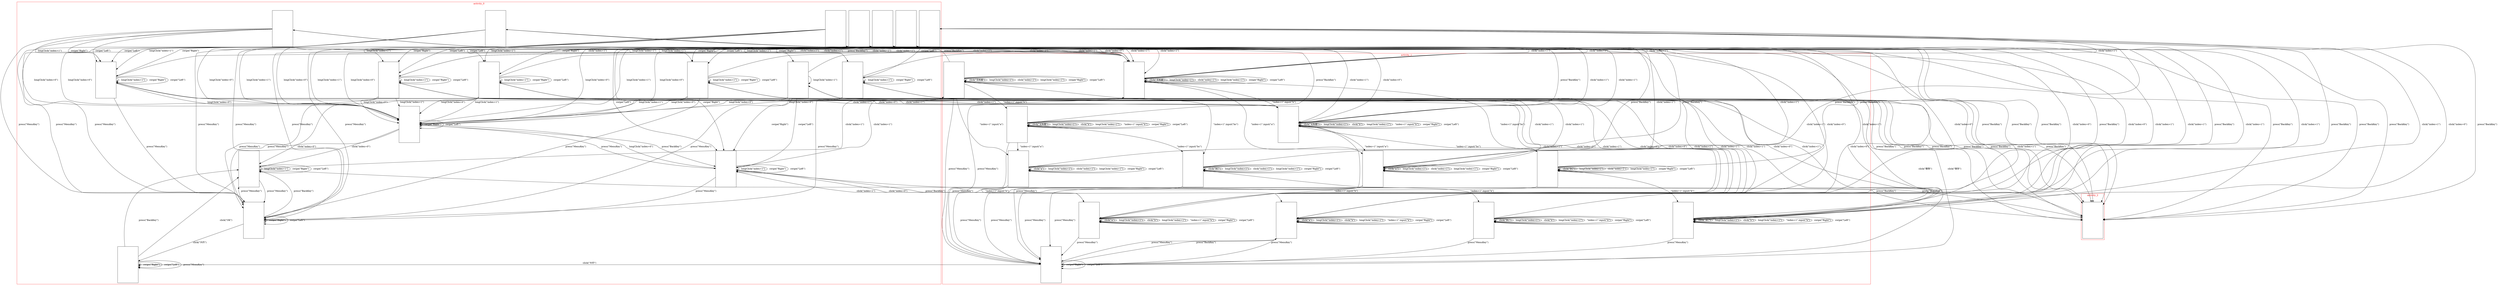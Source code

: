 digraph g {
graph [color=red];
imagepath = "C:\Users\Roger\Desktop\workspace\AndroidCrawler\gui_pages\20150606_231036";
subgraph cluster_0{
fontcolor = red;
label = "   activity_0   ";
state_0 [label="",shape=box,fixedsize=true,width=1.8,height=3.2,image="0.png",URL="0.png"];
state_6 [label="",shape=box,fixedsize=true,width=1.8,height=3.2,image="6.png",URL="6.png"];
state_7 [label="",shape=box,fixedsize=true,width=1.8,height=3.2,image="7.png",URL="7.png"];
state_32 [label="",shape=box,fixedsize=true,width=1.8,height=3.2,image="32.png",URL="32.png"];
state_83 [label="",shape=box,fixedsize=true,width=1.8,height=3.2,image="83.png",URL="83.png"];
state_87 [label="",shape=box,fixedsize=true,width=1.8,height=3.2,image="87.png",URL="87.png"];
state_92 [label="",shape=box,fixedsize=true,width=1.8,height=3.2,image="92.png",URL="92.png"];
state_54 [label="",shape=box,fixedsize=true,width=1.8,height=3.2,image="54.png",URL="54.png"];
state_116 [label="",shape=box,fixedsize=true,width=1.8,height=3.2,image="116.png",URL="116.png"];
state_72 [label="",shape=box,fixedsize=true,width=1.8,height=3.2,image="72.png",URL="72.png"];
state_134 [label="",shape=box,fixedsize=true,width=1.8,height=3.2,image="134.png",URL="134.png"];
state_80 [label="",shape=box,fixedsize=true,width=1.8,height=3.2,image="80.png",URL="80.png"];
state_179 [label="",shape=box,fixedsize=true,width=1.8,height=3.2,image="179.png",URL="179.png"];
state_220 [label="",shape=box,fixedsize=true,width=1.8,height=3.2,image="220.png",URL="220.png"];
state_194 [label="",shape=box,fixedsize=true,width=1.8,height=3.2,image="194.png",URL="194.png"];
state_244 [label="",shape=box,fixedsize=true,width=1.8,height=3.2,image="244.png",URL="244.png"];
state_208 [label="",shape=box,fixedsize=true,width=1.8,height=3.2,image="208.png",URL="208.png"];
state_268 [label="",shape=box,fixedsize=true,width=1.8,height=3.2,image="268.png",URL="268.png"];
}
subgraph cluster_1{
fontcolor = red;
label = "   activity_1   ";
state_2 [label="",shape=box,fixedsize=true,width=1.8,height=3.2,image="2.png",URL="2.png"];
state_19 [label="",shape=box,fixedsize=true,width=1.8,height=3.2,image="19.png",URL="19.png"];
state_24 [label="",shape=box,fixedsize=true,width=1.8,height=3.2,image="24.png",URL="24.png"];
state_33 [label="",shape=box,fixedsize=true,width=1.8,height=3.2,image="33.png",URL="33.png"];
state_41 [label="",shape=box,fixedsize=true,width=1.8,height=3.2,image="41.png",URL="41.png"];
state_46 [label="",shape=box,fixedsize=true,width=1.8,height=3.2,image="46.png",URL="46.png"];
state_62 [label="",shape=box,fixedsize=true,width=1.8,height=3.2,image="62.png",URL="62.png"];
state_93 [label="",shape=box,fixedsize=true,width=1.8,height=3.2,image="93.png",URL="93.png"];
state_97 [label="",shape=box,fixedsize=true,width=1.8,height=3.2,image="97.png",URL="97.png"];
state_171 [label="",shape=box,fixedsize=true,width=1.8,height=3.2,image="171.png",URL="171.png"];
state_181 [label="",shape=box,fixedsize=true,width=1.8,height=3.2,image="181.png",URL="181.png"];
state_186 [label="",shape=box,fixedsize=true,width=1.8,height=3.2,image="186.png",URL="186.png"];
state_198 [label="",shape=box,fixedsize=true,width=1.8,height=3.2,image="198.png",URL="198.png"];
}
subgraph cluster_2{
fontcolor = red;
label = "   activity_2   ";
state_final [label="",shape=box,fixedsize=true,width=1.8,height=3.2,image="-2.png",URL="-2.png"];
}
state_0 -> state_0 [label = "   longClick(\"index=1\")   "];
state_0 -> state_0 [label = "   swipe(\"Right\")   "];
state_0 -> state_0 [label = "   swipe(\"Left\")   "];
state_0 -> state_6 [label = "   press(\"MenuKey\")   "];
state_0 -> state_2 [label = "   click(\"index=1\")   "];
state_0 -> state_final [label = "   press(\"BackKey\")   "];
state_6 -> state_7 [label = "   click(\"大约\")   "];
state_6 -> state_6 [label = "   swipe(\"Right\")   "];
state_6 -> state_6 [label = "   swipe(\"Left\")   "];
state_6 -> state_0 [label = "   press(\"BackKey\")   "];
state_6 -> state_0 [label = "   press(\"MenuKey\")   "];
state_7 -> state_0 [label = "   click(\"OK\")   "];
state_7 -> state_7 [label = "   swipe(\"Right\")   "];
state_7 -> state_7 [label = "   swipe(\"Left\")   "];
state_7 -> state_0 [label = "   press(\"BackKey\")   "];
state_7 -> state_7 [label = "   press(\"MenuKey\")   "];
state_2 -> state_2 [label = "   click(\"无标题\")   "];
state_2 -> state_2 [label = "   longClick(\"index=1\")   "];
state_2 -> state_19 [label = "   \"index=1\".input(\"a\")   "];
state_2 -> state_41 [label = "   \"index=1\".input(\"bc\")   "];
state_2 -> state_2 [label = "   click(\"index=1\")   "];
state_2 -> state_2 [label = "   longClick(\"index=1\")   "];
state_2 -> state_62 [label = "   \"index=1\".input(\"b\")   "];
state_2 -> state_2 [label = "   swipe(\"Right\")   "];
state_2 -> state_2 [label = "   swipe(\"Left\")   "];
state_2 -> state_33 [label = "   press(\"MenuKey\")   "];
state_2 -> state_80 [label = "   press(\"BackKey\")   "];
state_19 -> state_19 [label = "   click(\"a\")   "];
state_19 -> state_19 [label = "   longClick(\"index=1\")   "];
state_19 -> state_19 [label = "   click(\"index=1\")   "];
state_19 -> state_19 [label = "   longClick(\"index=1\")   "];
state_19 -> state_24 [label = "   \"index=1\".input(\"b\")   "];
state_19 -> state_19 [label = "   swipe(\"Right\")   "];
state_19 -> state_19 [label = "   swipe(\"Left\")   "];
state_19 -> state_33 [label = "   press(\"MenuKey\")   "];
state_19 -> state_32 [label = "   press(\"BackKey\")   "];
state_24 -> state_24 [label = "   click(\"a\")   "];
state_24 -> state_24 [label = "   longClick(\"index=1\")   "];
state_24 -> state_24 [label = "   click(\"b\")   "];
state_24 -> state_24 [label = "   longClick(\"index=1\")   "];
state_24 -> state_24 [label = "   \"index=1\".input(\"b\")   "];
state_24 -> state_24 [label = "   swipe(\"Right\")   "];
state_24 -> state_24 [label = "   swipe(\"Left\")   "];
state_24 -> state_33 [label = "   press(\"MenuKey\")   "];
state_24 -> state_32 [label = "   press(\"BackKey\")   "];
state_33 -> state_7 [label = "   click(\"大约\")   "];
state_33 -> state_33 [label = "   swipe(\"Right\")   "];
state_33 -> state_33 [label = "   swipe(\"Left\")   "];
state_33 -> state_24 [label = "   press(\"BackKey\")   "];
state_33 -> state_24 [label = "   press(\"MenuKey\")   "];
state_33 -> state_83 [label = "   click(\"保存\")   "];
state_33 -> state_83 [label = "   click(\"删除\")   "];
state_41 -> state_41 [label = "   click(\"BC\")   "];
state_41 -> state_41 [label = "   longClick(\"index=1\")   "];
state_41 -> state_41 [label = "   click(\"index=1\")   "];
state_41 -> state_41 [label = "   longClick(\"index=1\")   "];
state_41 -> state_46 [label = "   \"index=1\".input(\"b\")   "];
state_41 -> state_41 [label = "   swipe(\"Right\")   "];
state_41 -> state_41 [label = "   swipe(\"Left\")   "];
state_41 -> state_33 [label = "   press(\"MenuKey\")   "];
state_41 -> state_54 [label = "   press(\"BackKey\")   "];
state_46 -> state_46 [label = "   click(\"BC\")   "];
state_46 -> state_46 [label = "   longClick(\"index=1\")   "];
state_46 -> state_46 [label = "   click(\"b\")   "];
state_46 -> state_46 [label = "   longClick(\"index=1\")   "];
state_46 -> state_46 [label = "   \"index=1\".input(\"b\")   "];
state_46 -> state_46 [label = "   swipe(\"Right\")   "];
state_46 -> state_46 [label = "   swipe(\"Left\")   "];
state_46 -> state_33 [label = "   press(\"MenuKey\")   "];
state_46 -> state_54 [label = "   press(\"BackKey\")   "];
state_62 -> state_62 [label = "   click(\"无标题\")   "];
state_62 -> state_62 [label = "   longClick(\"index=1\")   "];
state_62 -> state_19 [label = "   \"index=1\".input(\"a\")   "];
state_62 -> state_41 [label = "   \"index=1\".input(\"bc\")   "];
state_62 -> state_62 [label = "   click(\"b\")   "];
state_62 -> state_62 [label = "   longClick(\"index=1\")   "];
state_62 -> state_62 [label = "   \"index=1\".input(\"b\")   "];
state_62 -> state_62 [label = "   swipe(\"Right\")   "];
state_62 -> state_62 [label = "   swipe(\"Left\")   "];
state_62 -> state_33 [label = "   press(\"MenuKey\")   "];
state_62 -> state_72 [label = "   press(\"BackKey\")   "];
state_32 -> state_24 [label = "   click(\"index=1\")   "];
state_32 -> state_83 [label = "   longClick(\"index=1\")   "];
state_32 -> state_87 [label = "   longClick(\"index=0\")   "];
state_32 -> state_92 [label = "   swipe(\"Right\")   "];
state_32 -> state_92 [label = "   swipe(\"Left\")   "];
state_32 -> state_final [label = "   press(\"BackKey\")   "];
state_32 -> state_6 [label = "   press(\"MenuKey\")   "];
state_32 -> state_93 [label = "   click(\"index=0\")   "];
state_32 -> state_97 [label = "   click(\"index=1\")   "];
state_83 -> state_24 [label = "   click(\"index=1\")   "];
state_83 -> state_83 [label = "   longClick(\"index=1\")   "];
state_83 -> state_24 [label = "   click(\"index=0\")   "];
state_83 -> state_87 [label = "   longClick(\"index=0\")   "];
state_83 -> state_92 [label = "   swipe(\"Right\")   "];
state_83 -> state_92 [label = "   swipe(\"Left\")   "];
state_83 -> state_final [label = "   press(\"BackKey\")   "];
state_83 -> state_6 [label = "   press(\"MenuKey\")   "];
state_83 -> state_97 [label = "   click(\"index=1\")   "];
state_87 -> state_0 [label = "   click(\"index=0\")   "];
state_87 -> state_0 [label = "   click(\"index=0\")   "];
state_87 -> state_87 [label = "   swipe(\"Right\")   "];
state_87 -> state_87 [label = "   swipe(\"Left\")   "];
state_87 -> state_92 [label = "   press(\"BackKey\")   "];
state_87 -> state_92 [label = "   press(\"MenuKey\")   "];
state_92 -> state_92 [label = "   longClick(\"index=1\")   "];
state_92 -> state_87 [label = "   longClick(\"index=0\")   "];
state_92 -> state_92 [label = "   swipe(\"Right\")   "];
state_92 -> state_92 [label = "   swipe(\"Left\")   "];
state_92 -> state_final [label = "   press(\"BackKey\")   "];
state_92 -> state_6 [label = "   press(\"MenuKey\")   "];
state_92 -> state_93 [label = "   click(\"index=1\")   "];
state_92 -> state_93 [label = "   click(\"index=0\")   "];
state_92 -> state_97 [label = "   click(\"index=1\")   "];
state_54 -> state_116 [label = "   longClick(\"index=1\")   "];
state_54 -> state_87 [label = "   longClick(\"index=0\")   "];
state_54 -> state_116 [label = "   swipe(\"Right\")   "];
state_54 -> state_116 [label = "   swipe(\"Left\")   "];
state_54 -> state_final [label = "   press(\"BackKey\")   "];
state_54 -> state_6 [label = "   press(\"MenuKey\")   "];
state_54 -> state_186 [label = "   click(\"index=1\")   "];
state_54 -> state_186 [label = "   click(\"index=0\")   "];
state_54 -> state_97 [label = "   click(\"index=1\")   "];
state_116 -> state_116 [label = "   longClick(\"index=1\")   "];
state_116 -> state_87 [label = "   longClick(\"index=0\")   "];
state_116 -> state_116 [label = "   swipe(\"Right\")   "];
state_116 -> state_116 [label = "   swipe(\"Left\")   "];
state_116 -> state_final [label = "   press(\"BackKey\")   "];
state_116 -> state_6 [label = "   press(\"MenuKey\")   "];
state_116 -> state_186 [label = "   click(\"index=1\")   "];
state_116 -> state_186 [label = "   click(\"index=0\")   "];
state_116 -> state_97 [label = "   click(\"index=1\")   "];
state_72 -> state_134 [label = "   longClick(\"index=1\")   "];
state_72 -> state_87 [label = "   longClick(\"index=0\")   "];
state_72 -> state_134 [label = "   swipe(\"Right\")   "];
state_72 -> state_134 [label = "   swipe(\"Left\")   "];
state_72 -> state_final [label = "   press(\"BackKey\")   "];
state_72 -> state_6 [label = "   press(\"MenuKey\")   "];
state_72 -> state_198 [label = "   click(\"index=1\")   "];
state_72 -> state_198 [label = "   click(\"index=0\")   "];
state_72 -> state_97 [label = "   click(\"index=1\")   "];
state_134 -> state_134 [label = "   longClick(\"index=1\")   "];
state_134 -> state_87 [label = "   longClick(\"index=0\")   "];
state_134 -> state_134 [label = "   swipe(\"Right\")   "];
state_134 -> state_134 [label = "   swipe(\"Left\")   "];
state_134 -> state_final [label = "   press(\"BackKey\")   "];
state_134 -> state_6 [label = "   press(\"MenuKey\")   "];
state_134 -> state_198 [label = "   click(\"index=1\")   "];
state_134 -> state_198 [label = "   click(\"index=0\")   "];
state_134 -> state_97 [label = "   click(\"index=1\")   "];
state_80 -> state_134 [label = "   longClick(\"index=1\")   "];
state_80 -> state_87 [label = "   longClick(\"index=0\")   "];
state_80 -> state_134 [label = "   swipe(\"Right\")   "];
state_80 -> state_134 [label = "   swipe(\"Left\")   "];
state_80 -> state_final [label = "   press(\"BackKey\")   "];
state_80 -> state_6 [label = "   press(\"MenuKey\")   "];
state_80 -> state_97 [label = "   click(\"index=1\")   "];
state_80 -> state_97 [label = "   click(\"index=0\")   "];
state_80 -> state_97 [label = "   click(\"index=1\")   "];
state_93 -> state_93 [label = "   click(\"a\")   "];
state_93 -> state_93 [label = "   longClick(\"index=1\")   "];
state_93 -> state_93 [label = "   click(\"b\")   "];
state_93 -> state_93 [label = "   longClick(\"index=1\")   "];
state_93 -> state_93 [label = "   \"index=1\".input(\"b\")   "];
state_93 -> state_93 [label = "   swipe(\"Right\")   "];
state_93 -> state_93 [label = "   swipe(\"Left\")   "];
state_93 -> state_92 [label = "   press(\"BackKey\")   "];
state_93 -> state_33 [label = "   press(\"MenuKey\")   "];
state_97 -> state_97 [label = "   click(\"无标题\")   "];
state_97 -> state_97 [label = "   longClick(\"index=1\")   "];
state_97 -> state_171 [label = "   \"index=1\".input(\"a\")   "];
state_97 -> state_181 [label = "   \"index=1\".input(\"bc\")   "];
state_97 -> state_97 [label = "   click(\"index=1\")   "];
state_97 -> state_97 [label = "   longClick(\"index=1\")   "];
state_97 -> state_198 [label = "   \"index=1\".input(\"b\")   "];
state_97 -> state_97 [label = "   swipe(\"Right\")   "];
state_97 -> state_97 [label = "   swipe(\"Left\")   "];
state_97 -> state_33 [label = "   press(\"MenuKey\")   "];
state_97 -> state_268 [label = "   press(\"BackKey\")   "];
state_171 -> state_171 [label = "   click(\"a\")   "];
state_171 -> state_171 [label = "   longClick(\"index=1\")   "];
state_171 -> state_171 [label = "   click(\"index=1\")   "];
state_171 -> state_171 [label = "   longClick(\"index=1\")   "];
state_171 -> state_93 [label = "   \"index=1\".input(\"b\")   "];
state_171 -> state_171 [label = "   swipe(\"Right\")   "];
state_171 -> state_171 [label = "   swipe(\"Left\")   "];
state_171 -> state_33 [label = "   press(\"MenuKey\")   "];
state_171 -> state_179 [label = "   press(\"BackKey\")   "];
state_181 -> state_181 [label = "   click(\"BC\")   "];
state_181 -> state_181 [label = "   longClick(\"index=1\")   "];
state_181 -> state_181 [label = "   click(\"index=1\")   "];
state_181 -> state_181 [label = "   longClick(\"index=1\")   "];
state_181 -> state_186 [label = "   \"index=1\".input(\"b\")   "];
state_181 -> state_181 [label = "   swipe(\"Right\")   "];
state_181 -> state_181 [label = "   swipe(\"Left\")   "];
state_181 -> state_33 [label = "   press(\"MenuKey\")   "];
state_181 -> state_194 [label = "   press(\"BackKey\")   "];
state_186 -> state_186 [label = "   click(\"BC\")   "];
state_186 -> state_186 [label = "   longClick(\"index=1\")   "];
state_186 -> state_186 [label = "   click(\"b\")   "];
state_186 -> state_186 [label = "   longClick(\"index=1\")   "];
state_186 -> state_186 [label = "   \"index=1\".input(\"b\")   "];
state_186 -> state_186 [label = "   swipe(\"Right\")   "];
state_186 -> state_186 [label = "   swipe(\"Left\")   "];
state_186 -> state_33 [label = "   press(\"MenuKey\")   "];
state_186 -> state_194 [label = "   press(\"BackKey\")   "];
state_198 -> state_198 [label = "   click(\"无标题\")   "];
state_198 -> state_198 [label = "   longClick(\"index=1\")   "];
state_198 -> state_171 [label = "   \"index=1\".input(\"a\")   "];
state_198 -> state_181 [label = "   \"index=1\".input(\"bc\")   "];
state_198 -> state_198 [label = "   click(\"b\")   "];
state_198 -> state_198 [label = "   longClick(\"index=1\")   "];
state_198 -> state_198 [label = "   \"index=1\".input(\"b\")   "];
state_198 -> state_198 [label = "   swipe(\"Right\")   "];
state_198 -> state_198 [label = "   swipe(\"Left\")   "];
state_198 -> state_33 [label = "   press(\"MenuKey\")   "];
state_198 -> state_208 [label = "   press(\"BackKey\")   "];
state_179 -> state_93 [label = "   click(\"index=1\")   "];
state_179 -> state_171 [label = "   click(\"index=1\")   "];
state_179 -> state_220 [label = "   longClick(\"index=1\")   "];
state_179 -> state_93 [label = "   click(\"index=0\")   "];
state_179 -> state_87 [label = "   longClick(\"index=0\")   "];
state_179 -> state_171 [label = "   click(\"index=1\")   "];
state_179 -> state_87 [label = "   longClick(\"index=1\")   "];
state_179 -> state_97 [label = "   click(\"index=1\")   "];
state_179 -> state_220 [label = "   swipe(\"Right\")   "];
state_179 -> state_220 [label = "   swipe(\"Left\")   "];
state_179 -> state_final [label = "   press(\"BackKey\")   "];
state_179 -> state_6 [label = "   press(\"MenuKey\")   "];
state_220 -> state_93 [label = "   click(\"index=1\")   "];
state_220 -> state_171 [label = "   click(\"index=1\")   "];
state_220 -> state_220 [label = "   longClick(\"index=1\")   "];
state_220 -> state_93 [label = "   click(\"index=0\")   "];
state_220 -> state_87 [label = "   longClick(\"index=0\")   "];
state_220 -> state_171 [label = "   click(\"index=1\")   "];
state_220 -> state_87 [label = "   longClick(\"index=1\")   "];
state_220 -> state_97 [label = "   click(\"index=1\")   "];
state_220 -> state_220 [label = "   swipe(\"Right\")   "];
state_220 -> state_220 [label = "   swipe(\"Left\")   "];
state_220 -> state_final [label = "   press(\"BackKey\")   "];
state_220 -> state_6 [label = "   press(\"MenuKey\")   "];
state_194 -> state_93 [label = "   click(\"index=1\")   "];
state_194 -> state_186 [label = "   click(\"index=1\")   "];
state_194 -> state_244 [label = "   longClick(\"index=1\")   "];
state_194 -> state_93 [label = "   click(\"index=0\")   "];
state_194 -> state_87 [label = "   longClick(\"index=0\")   "];
state_194 -> state_186 [label = "   click(\"index=1\")   "];
state_194 -> state_87 [label = "   longClick(\"index=1\")   "];
state_194 -> state_97 [label = "   click(\"index=1\")   "];
state_194 -> state_244 [label = "   swipe(\"Right\")   "];
state_194 -> state_244 [label = "   swipe(\"Left\")   "];
state_194 -> state_final [label = "   press(\"BackKey\")   "];
state_194 -> state_6 [label = "   press(\"MenuKey\")   "];
state_244 -> state_93 [label = "   click(\"index=1\")   "];
state_244 -> state_186 [label = "   click(\"index=1\")   "];
state_244 -> state_244 [label = "   longClick(\"index=1\")   "];
state_244 -> state_93 [label = "   click(\"index=0\")   "];
state_244 -> state_87 [label = "   longClick(\"index=0\")   "];
state_244 -> state_186 [label = "   click(\"index=1\")   "];
state_244 -> state_87 [label = "   longClick(\"index=1\")   "];
state_244 -> state_97 [label = "   click(\"index=1\")   "];
state_244 -> state_244 [label = "   swipe(\"Right\")   "];
state_244 -> state_244 [label = "   swipe(\"Left\")   "];
state_244 -> state_final [label = "   press(\"BackKey\")   "];
state_244 -> state_6 [label = "   press(\"MenuKey\")   "];
state_208 -> state_93 [label = "   click(\"index=1\")   "];
state_208 -> state_198 [label = "   click(\"index=1\")   "];
state_208 -> state_268 [label = "   longClick(\"index=1\")   "];
state_208 -> state_93 [label = "   click(\"index=0\")   "];
state_208 -> state_87 [label = "   longClick(\"index=0\")   "];
state_208 -> state_198 [label = "   click(\"index=1\")   "];
state_208 -> state_87 [label = "   longClick(\"index=1\")   "];
state_208 -> state_97 [label = "   click(\"index=1\")   "];
state_208 -> state_268 [label = "   swipe(\"Right\")   "];
state_208 -> state_268 [label = "   swipe(\"Left\")   "];
state_208 -> state_final [label = "   press(\"BackKey\")   "];
state_208 -> state_6 [label = "   press(\"MenuKey\")   "];
state_268 -> state_93 [label = "   click(\"index=1\")   "];
state_268 -> state_198 [label = "   click(\"index=1\")   "];
state_268 -> state_268 [label = "   longClick(\"index=1\")   "];
state_268 -> state_93 [label = "   click(\"index=0\")   "];
state_268 -> state_87 [label = "   longClick(\"index=0\")   "];
state_268 -> state_198 [label = "   click(\"index=1\")   "];
state_268 -> state_87 [label = "   longClick(\"index=1\")   "];
state_268 -> state_97 [label = "   click(\"index=1\")   "];
state_268 -> state_268 [label = "   swipe(\"Right\")   "];
state_268 -> state_268 [label = "   swipe(\"Left\")   "];
state_268 -> state_final [label = "   press(\"BackKey\")   "];
state_268 -> state_6 [label = "   press(\"MenuKey\")   "];
}
